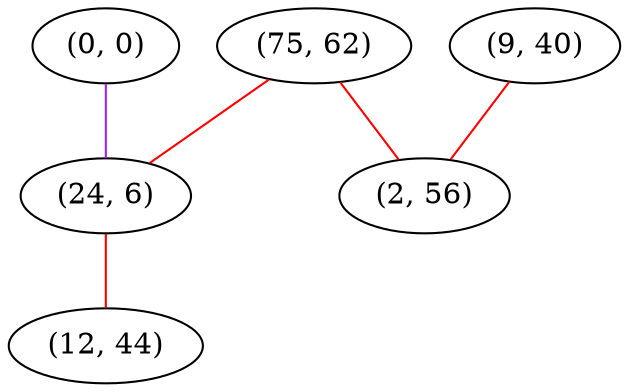 graph "" {
"(0, 0)";
"(75, 62)";
"(24, 6)";
"(9, 40)";
"(12, 44)";
"(2, 56)";
"(0, 0)" -- "(24, 6)"  [color=purple, key=0, weight=4];
"(75, 62)" -- "(2, 56)"  [color=red, key=0, weight=1];
"(75, 62)" -- "(24, 6)"  [color=red, key=0, weight=1];
"(24, 6)" -- "(12, 44)"  [color=red, key=0, weight=1];
"(9, 40)" -- "(2, 56)"  [color=red, key=0, weight=1];
}
